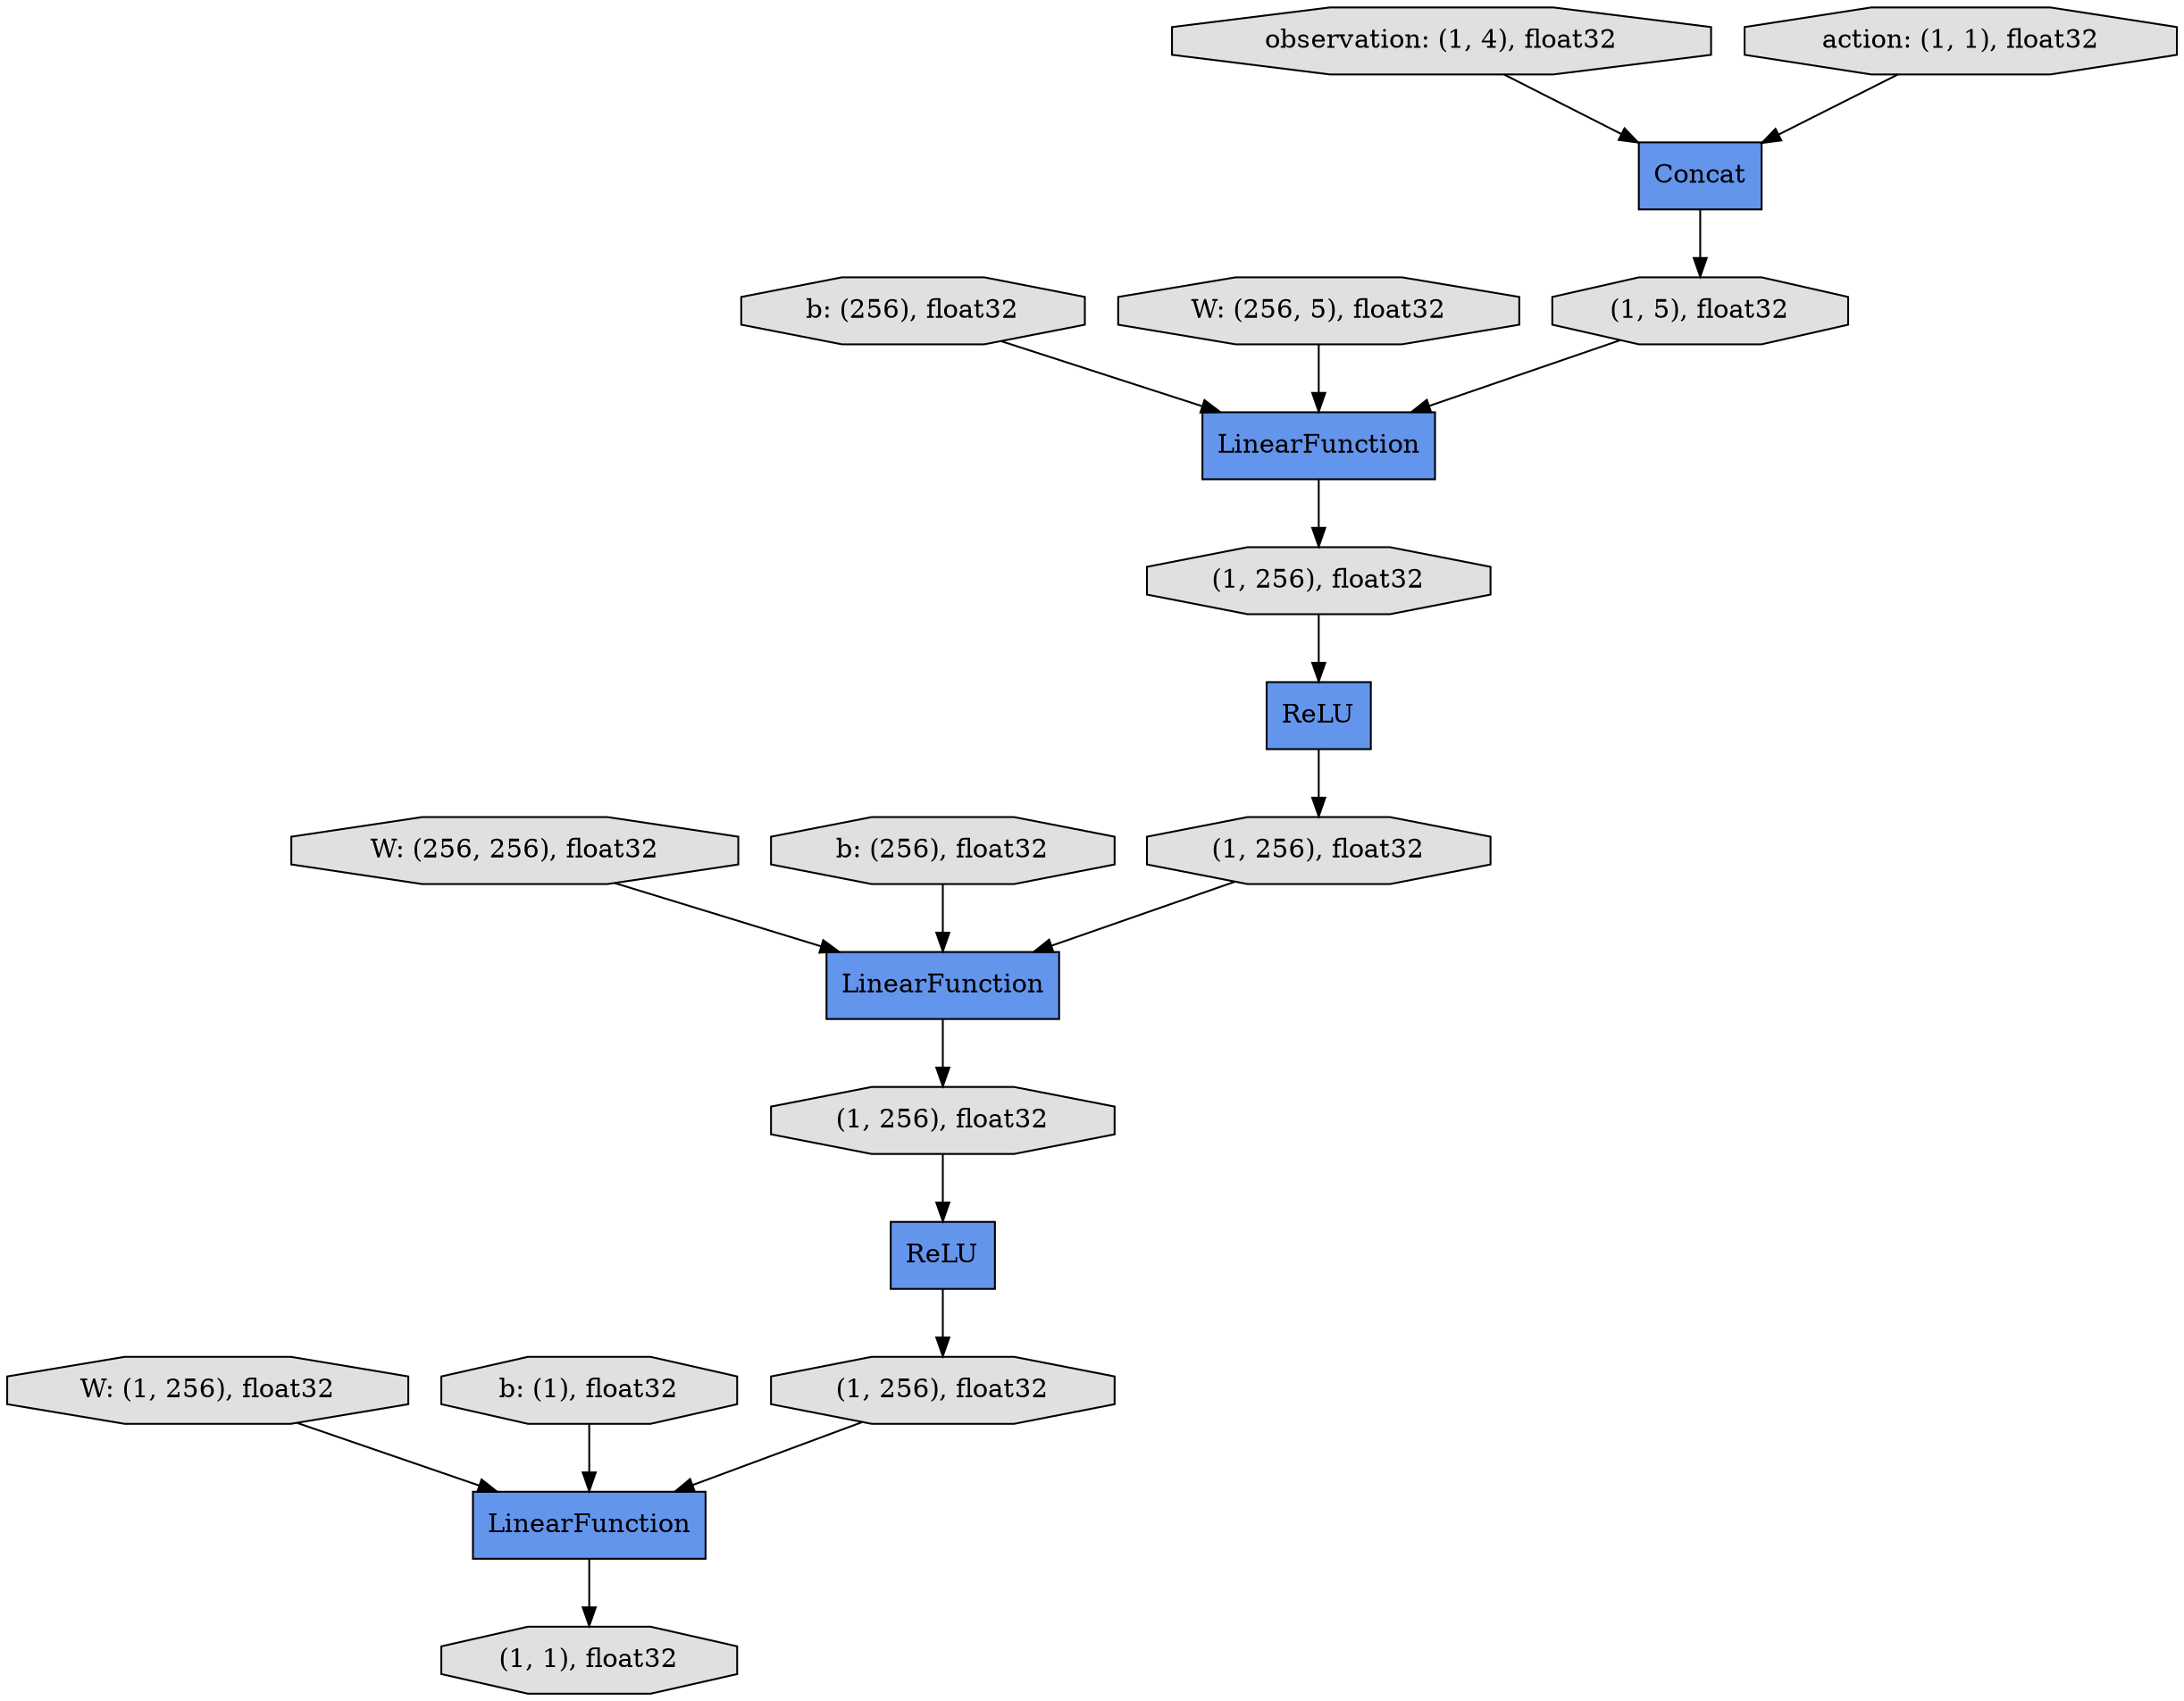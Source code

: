 digraph graphname{rankdir=TB;69152353808 [label="(1, 256), float32",shape="octagon",fillcolor="#E0E0E0",style="filled"];69152352296 [label="(1, 256), float32",shape="octagon",fillcolor="#E0E0E0",style="filled"];69152351792 [label="(1, 256), float32",shape="octagon",fillcolor="#E0E0E0",style="filled"];69152320088 [label="W: (256, 256), float32",shape="octagon",fillcolor="#E0E0E0",style="filled"];69152352408 [label="LinearFunction",shape="record",fillcolor="#6495ED",style="filled"];69152350896 [label="observation: (1, 4), float32",shape="octagon",fillcolor="#E0E0E0",style="filled"];69152320704 [label="W: (1, 256), float32",shape="octagon",fillcolor="#E0E0E0",style="filled"];69152319696 [label="b: (256), float32",shape="octagon",fillcolor="#E0E0E0",style="filled"];69152351456 [label="LinearFunction",shape="record",fillcolor="#6495ED",style="filled"];69152319472 [label="W: (256, 5), float32",shape="octagon",fillcolor="#E0E0E0",style="filled"];34639184168 [label="Concat",shape="record",fillcolor="#6495ED",style="filled"];69152320312 [label="b: (256), float32",shape="octagon",fillcolor="#E0E0E0",style="filled"];69152351008 [label="action: (1, 1), float32",shape="octagon",fillcolor="#E0E0E0",style="filled"];69152351064 [label="(1, 256), float32",shape="octagon",fillcolor="#E0E0E0",style="filled"];69152353640 [label="ReLU",shape="record",fillcolor="#6495ED",style="filled"];34647887320 [label="ReLU",shape="record",fillcolor="#6495ED",style="filled"];69152354200 [label="LinearFunction",shape="record",fillcolor="#6495ED",style="filled"];69152320928 [label="b: (1), float32",shape="octagon",fillcolor="#E0E0E0",style="filled"];69152354256 [label="(1, 1), float32",shape="octagon",fillcolor="#E0E0E0",style="filled"];69152352240 [label="(1, 5), float32",shape="octagon",fillcolor="#E0E0E0",style="filled"];69152351064 -> 69152351456;69152352296 -> 34647887320;69152320928 -> 69152351456;69152320704 -> 69152351456;69152351792 -> 69152353640;69152353808 -> 69152354200;69152352408 -> 69152352296;69152352240 -> 69152352408;69152319472 -> 69152352408;69152320088 -> 69152354200;34647887320 -> 69152353808;69152320312 -> 69152354200;69152351008 -> 34639184168;34639184168 -> 69152352240;69152319696 -> 69152352408;69152350896 -> 34639184168;69152354200 -> 69152351792;69152351456 -> 69152354256;69152353640 -> 69152351064;}